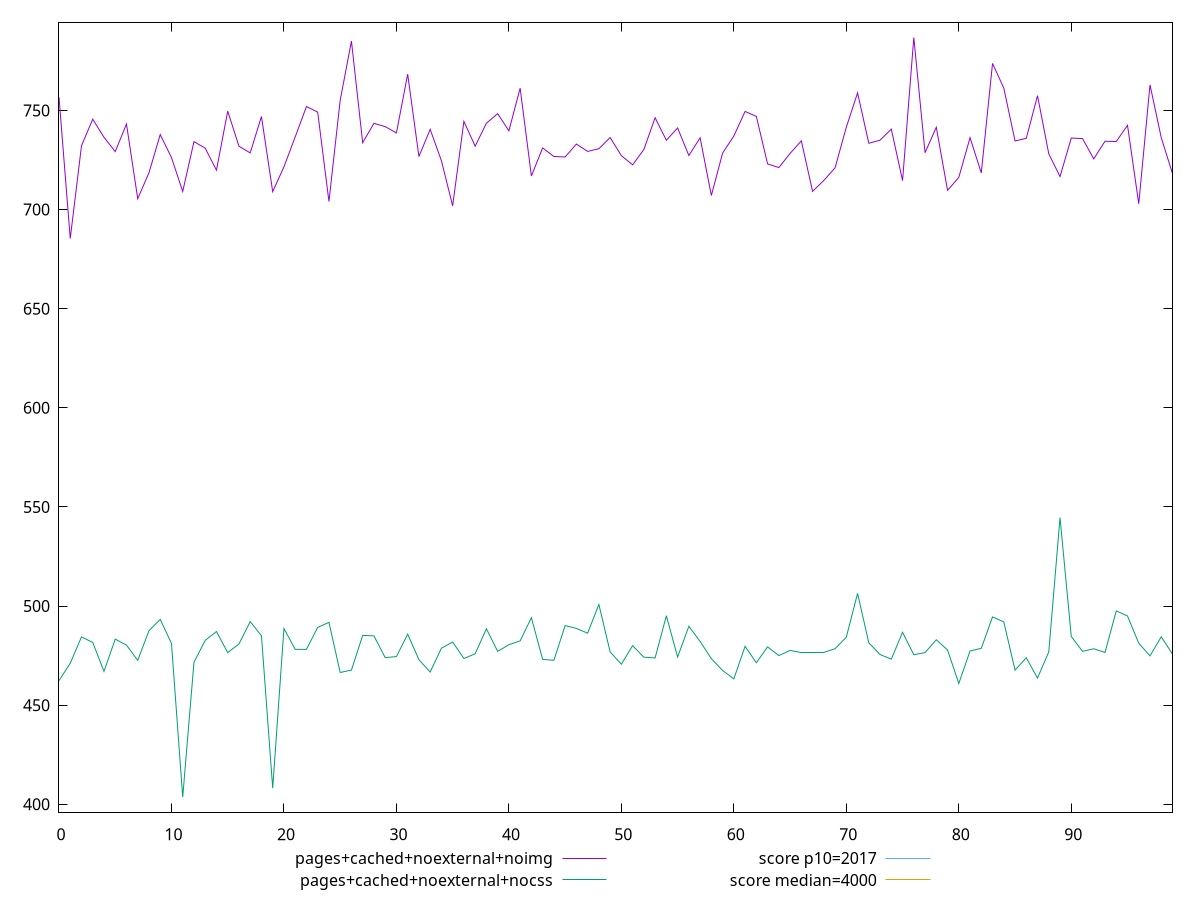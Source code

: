 reset

$pagesCachedNoexternalNoimg <<EOF
0 756.6200000000001
1 685.3880000000013
2 732.1879999999998
3 745.5919999999999
4 736.4559999999999
5 729.2400000000006
6 743.1240000000003
7 705.4720000000007
8 718.5680000000009
9 737.8360000000006
10 726.2080000000004
11 709.1200000000003
12 734.2719999999998
13 730.9440000000003
14 719.868000000001
15 749.6279999999998
16 731.9280000000007
17 728.5920000000003
18 746.9400000000003
19 709.0360000000006
20 721.5560000000003
21 736.6480000000004
22 751.9520000000002
23 749.1520000000002
24 704.0640000000004
25 755.0920000000003
26 784.9600000000006
27 733.7120000000009
28 743.4919999999997
29 741.8360000000002
30 738.66
31 768.28
32 726.7400000000006
33 740.4400000000003
34 724.6400000000006
35 701.8760000000005
36 744.480000000001
37 731.9680000000004
38 743.54
39 748.3800000000001
40 739.7120000000008
41 761.252000000001
42 716.9400000000005
43 731.0880000000006
44 726.7760000000003
45 726.5080000000007
46 733.0520000000002
47 729.3280000000003
48 730.6760000000004
49 736.3239999999996
50 727.1959999999999
51 722.5560000000002
52 730.2880000000005
53 746.3040000000004
54 734.9520000000009
55 741.1560000000005
56 727.2640000000006
57 736.1920000000011
58 707.096
59 728.4679999999998
60 737.1160000000007
61 749.4999999999994
62 746.9640000000007
63 723.0200000000008
64 721.1800000000006
65 728.3200000000006
66 734.6440000000002
67 709.1880000000007
68 714.6920000000002
69 721.044
70 741.5440000000003
71 758.8480000000003
72 733.4280000000001
73 735.0039999999996
74 740.5519999999999
75 714.6160000000004
76 786.7920000000007
77 728.6800000000003
78 741.4960000000001
79 709.6960000000005
80 716.2160000000009
81 736.2640000000011
82 718.4880000000004
83 773.704
84 761.2760000000006
85 734.6160000000001
86 735.9240000000002
87 757.4440000000006
88 728.116000000001
89 716.6320000000004
90 736.0760000000005
91 735.7839999999997
92 725.5720000000003
93 734.4520000000007
94 734.3160000000003
95 742.5079999999998
96 702.9240000000002
97 762.8920000000002
98 736.2560000000008
99 718.1400000000009
EOF

$pagesCachedNoexternalNocss <<EOF
0 462.3599999999999
1 471.148
2 484.4360000000001
3 481.64
4 467.0559999999998
5 483.32800000000026
6 480.29600000000016
7 472.6080000000003
8 487.5880000000002
9 493.2760000000004
10 481.11600000000027
11 403.6120000000001
12 471.63600000000065
13 482.67600000000016
14 487.1560000000006
15 476.516
16 480.8840000000004
17 492.168
18 485.008
19 408.1279999999999
20 488.68800000000016
21 478.1800000000001
22 478.14800000000014
23 489.21600000000024
24 491.8000000000004
25 466.48800000000034
26 467.70400000000035
27 485.19600000000025
28 484.96400000000006
29 473.9920000000006
30 474.5160000000002
31 485.8280000000003
32 472.95200000000006
33 466.72
34 478.73200000000054
35 481.8520000000004
36 473.54400000000044
37 475.93600000000004
38 488.5120000000004
39 477.16000000000025
40 480.4880000000002
41 482.45200000000034
42 494.1080000000003
43 473.09200000000016
44 472.65200000000044
45 490.14400000000046
46 488.7319999999999
47 486.3240000000002
48 500.8000000000002
49 476.89600000000024
50 470.664
51 480.0200000000003
52 474.22000000000014
53 473.84400000000056
54 495.108
55 474.28800000000007
56 489.7920000000001
57 482.1640000000002
58 473.4720000000001
59 467.48799999999994
60 463.2760000000002
61 479.7040000000002
62 471.41200000000015
63 479.3960000000004
64 475.0320000000004
65 477.624
66 476.54
67 476.5840000000001
68 476.6200000000002
69 478.4920000000004
70 484.31999999999977
71 506.3920000000003
72 481.4240000000001
73 475.54400000000015
74 473.228
75 486.75200000000063
76 475.4440000000006
77 476.53200000000004
78 482.99600000000004
79 477.8240000000002
80 460.9520000000001
81 477.33600000000024
82 478.70000000000005
83 494.53200000000004
84 492.01199999999994
85 467.70400000000006
86 473.92800000000034
87 463.66399999999993
88 476.90000000000026
89 544.6400000000001
90 484.6640000000002
91 477.1640000000001
92 478.4640000000001
93 476.60400000000004
94 497.5600000000002
95 494.9800000000003
96 481.23600000000044
97 474.89200000000017
98 484.4760000000001
99 475.79600000000005
EOF

set key outside below
set xrange [0:99]
set yrange [395.94840000000005:794.4556000000007]
set trange [395.94840000000005:794.4556000000007]
set terminal svg size 640, 520 enhanced background rgb 'white'
set output "reprap/mainthread-work-breakdown/comparison/line/8_vs_9.svg"

plot $pagesCachedNoexternalNoimg title "pages+cached+noexternal+noimg" with line, \
     $pagesCachedNoexternalNocss title "pages+cached+noexternal+nocss" with line, \
     2017 title "score p10=2017", \
     4000 title "score median=4000"

reset

